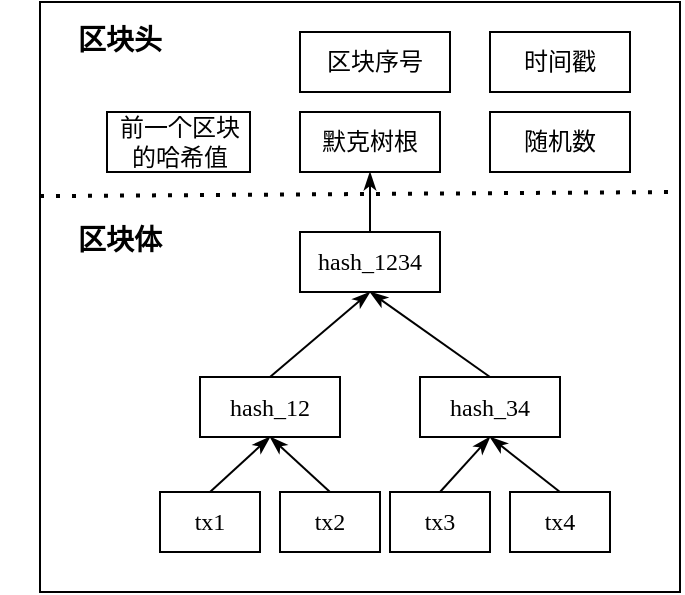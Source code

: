 <mxfile version="21.3.2" type="github">
  <diagram id="3rsK4sRMyDqufHuRaAZe" name="Page-1">
    <mxGraphModel dx="1434" dy="708" grid="1" gridSize="10" guides="1" tooltips="1" connect="1" arrows="1" fold="1" page="1" pageScale="1" pageWidth="827" pageHeight="1169" math="0" shadow="0">
      <root>
        <mxCell id="0" />
        <mxCell id="1" parent="0" />
        <mxCell id="Eku0pKUzbgy1wHCtAKzw-3" value="" style="rounded=0;whiteSpace=wrap;html=1;strokeColor=default;fontFamily=宋体;fontSize=12;fontColor=default;fillColor=none;" parent="1" vertex="1">
          <mxGeometry x="160" y="315" width="320" height="295" as="geometry" />
        </mxCell>
        <mxCell id="U90KXrBJ-N6k7Ng19d0M-2" value="前一个区块的哈希值" style="rounded=0;whiteSpace=wrap;html=1;fillColor=default;fontSize=12;fontFamily=宋体;" parent="1" vertex="1">
          <mxGeometry x="193.5" y="370" width="71.5" height="30" as="geometry" />
        </mxCell>
        <mxCell id="U90KXrBJ-N6k7Ng19d0M-4" value="默克树根" style="rounded=0;whiteSpace=wrap;html=1;fillColor=default;fontSize=12;fontFamily=宋体;" parent="1" vertex="1">
          <mxGeometry x="290" y="370" width="70" height="30" as="geometry" />
        </mxCell>
        <mxCell id="U90KXrBJ-N6k7Ng19d0M-5" value="时间戳" style="rounded=0;whiteSpace=wrap;html=1;fillColor=default;fontSize=12;fontFamily=宋体;" parent="1" vertex="1">
          <mxGeometry x="385" y="330" width="70" height="30" as="geometry" />
        </mxCell>
        <mxCell id="U90KXrBJ-N6k7Ng19d0M-50" value="&lt;span style=&quot;font-size: 14px;&quot;&gt;&lt;b style=&quot;font-size: 14px;&quot;&gt;区块体&lt;/b&gt;&lt;/span&gt;" style="text;html=1;strokeColor=none;fillColor=none;align=center;verticalAlign=middle;whiteSpace=wrap;rounded=0;fontSize=14;fontFamily=宋体;" parent="1" vertex="1">
          <mxGeometry x="140" y="420" width="120" height="30" as="geometry" />
        </mxCell>
        <mxCell id="U90KXrBJ-N6k7Ng19d0M-51" value="&lt;span style=&quot;font-size: 14px;&quot;&gt;&lt;b style=&quot;font-size: 14px;&quot;&gt;区块头&lt;/b&gt;&lt;/span&gt;" style="text;html=1;strokeColor=none;fillColor=none;align=center;verticalAlign=middle;whiteSpace=wrap;rounded=0;fontSize=14;fontFamily=宋体;" parent="1" vertex="1">
          <mxGeometry x="140" y="320" width="120" height="30" as="geometry" />
        </mxCell>
        <mxCell id="U90KXrBJ-N6k7Ng19d0M-115" value="区块序号" style="rounded=0;whiteSpace=wrap;html=1;fillColor=default;fontSize=12;fontFamily=宋体;" parent="1" vertex="1">
          <mxGeometry x="290" y="330" width="75" height="30" as="geometry" />
        </mxCell>
        <mxCell id="Eku0pKUzbgy1wHCtAKzw-1" value="hash_1234" style="rounded=0;whiteSpace=wrap;html=1;fillColor=default;fontSize=12;fontFamily=Times New Roman;" parent="1" vertex="1">
          <mxGeometry x="290" y="430" width="70" height="30" as="geometry" />
        </mxCell>
        <mxCell id="azaXkCB6HdsnD8nDRbe0-1" value="" style="endArrow=none;dashed=1;html=1;dashPattern=1 3;strokeWidth=2;rounded=0;exitX=0;exitY=0.329;exitDx=0;exitDy=0;entryX=0.997;entryY=0.322;entryDx=0;entryDy=0;entryPerimeter=0;exitPerimeter=0;fontSize=12;fontFamily=宋体;" parent="1" source="Eku0pKUzbgy1wHCtAKzw-3" target="Eku0pKUzbgy1wHCtAKzw-3" edge="1">
          <mxGeometry width="50" height="50" relative="1" as="geometry">
            <mxPoint x="390" y="410" as="sourcePoint" />
            <mxPoint x="440" y="360" as="targetPoint" />
          </mxGeometry>
        </mxCell>
        <mxCell id="azaXkCB6HdsnD8nDRbe0-2" value="随机数" style="rounded=0;whiteSpace=wrap;html=1;fillColor=default;fontSize=12;fontFamily=宋体;" parent="1" vertex="1">
          <mxGeometry x="385" y="370" width="70" height="30" as="geometry" />
        </mxCell>
        <mxCell id="azaXkCB6HdsnD8nDRbe0-3" value="hash_12" style="rounded=0;whiteSpace=wrap;html=1;fillColor=default;fontSize=12;fontFamily=Times New Roman;" parent="1" vertex="1">
          <mxGeometry x="240" y="502.5" width="70" height="30" as="geometry" />
        </mxCell>
        <mxCell id="azaXkCB6HdsnD8nDRbe0-4" value="tx1" style="rounded=0;whiteSpace=wrap;html=1;fillColor=default;fontSize=12;fontFamily=Times New Roman;" parent="1" vertex="1">
          <mxGeometry x="220" y="560" width="50" height="30" as="geometry" />
        </mxCell>
        <mxCell id="azaXkCB6HdsnD8nDRbe0-5" value="tx2" style="rounded=0;whiteSpace=wrap;html=1;fillColor=default;fontSize=12;fontFamily=Times New Roman;" parent="1" vertex="1">
          <mxGeometry x="280" y="560" width="50" height="30" as="geometry" />
        </mxCell>
        <mxCell id="azaXkCB6HdsnD8nDRbe0-6" value="hash_34" style="rounded=0;whiteSpace=wrap;html=1;fillColor=default;fontSize=12;fontFamily=Times New Roman;" parent="1" vertex="1">
          <mxGeometry x="350" y="502.5" width="70" height="30" as="geometry" />
        </mxCell>
        <mxCell id="azaXkCB6HdsnD8nDRbe0-14" value="" style="endArrow=classicThin;html=1;rounded=0;exitX=0.5;exitY=0;exitDx=0;exitDy=0;entryX=0.5;entryY=1;entryDx=0;entryDy=0;endFill=1;fontSize=12;fontFamily=Times New Roman;" parent="1" source="azaXkCB6HdsnD8nDRbe0-4" target="azaXkCB6HdsnD8nDRbe0-3" edge="1">
          <mxGeometry width="50" height="50" relative="1" as="geometry">
            <mxPoint x="220" y="580" as="sourcePoint" />
            <mxPoint x="250" y="530" as="targetPoint" />
          </mxGeometry>
        </mxCell>
        <mxCell id="azaXkCB6HdsnD8nDRbe0-16" value="" style="endArrow=classicThin;html=1;rounded=0;exitX=0.5;exitY=0;exitDx=0;exitDy=0;endFill=1;entryX=0.5;entryY=1;entryDx=0;entryDy=0;fontSize=12;fontFamily=Times New Roman;" parent="1" source="azaXkCB6HdsnD8nDRbe0-5" target="azaXkCB6HdsnD8nDRbe0-3" edge="1">
          <mxGeometry width="50" height="50" relative="1" as="geometry">
            <mxPoint x="215" y="570" as="sourcePoint" />
            <mxPoint x="265" y="542.5" as="targetPoint" />
          </mxGeometry>
        </mxCell>
        <mxCell id="azaXkCB6HdsnD8nDRbe0-17" value="" style="endArrow=classicThin;html=1;rounded=0;exitX=0.5;exitY=0;exitDx=0;exitDy=0;entryX=0.5;entryY=1;entryDx=0;entryDy=0;endFill=1;fontSize=12;fontFamily=Times New Roman;" parent="1" source="azaXkCB6HdsnD8nDRbe0-22" target="azaXkCB6HdsnD8nDRbe0-6" edge="1">
          <mxGeometry width="50" height="50" relative="1" as="geometry">
            <mxPoint x="379" y="560" as="sourcePoint" />
            <mxPoint x="429" y="532.5" as="targetPoint" />
          </mxGeometry>
        </mxCell>
        <mxCell id="azaXkCB6HdsnD8nDRbe0-18" value="" style="endArrow=classicThin;html=1;rounded=0;exitX=0.5;exitY=0;exitDx=0;exitDy=0;endFill=1;entryX=0.5;entryY=1;entryDx=0;entryDy=0;fontSize=12;fontFamily=Times New Roman;" parent="1" source="azaXkCB6HdsnD8nDRbe0-23" target="azaXkCB6HdsnD8nDRbe0-6" edge="1">
          <mxGeometry width="50" height="50" relative="1" as="geometry">
            <mxPoint x="474" y="560" as="sourcePoint" />
            <mxPoint x="429" y="532.5" as="targetPoint" />
          </mxGeometry>
        </mxCell>
        <mxCell id="azaXkCB6HdsnD8nDRbe0-19" value="" style="endArrow=classicThin;html=1;rounded=0;exitX=0.5;exitY=0;exitDx=0;exitDy=0;entryX=0.5;entryY=1;entryDx=0;entryDy=0;endFill=1;fontSize=12;fontFamily=Times New Roman;" parent="1" source="azaXkCB6HdsnD8nDRbe0-3" target="Eku0pKUzbgy1wHCtAKzw-1" edge="1">
          <mxGeometry width="50" height="50" relative="1" as="geometry">
            <mxPoint x="252.5" y="502.5" as="sourcePoint" />
            <mxPoint x="302.5" y="475" as="targetPoint" />
          </mxGeometry>
        </mxCell>
        <mxCell id="azaXkCB6HdsnD8nDRbe0-20" value="" style="endArrow=classicThin;html=1;rounded=0;exitX=0.5;exitY=0;exitDx=0;exitDy=0;endFill=1;entryX=0.5;entryY=1;entryDx=0;entryDy=0;fontSize=12;fontFamily=Times New Roman;" parent="1" source="azaXkCB6HdsnD8nDRbe0-6" target="Eku0pKUzbgy1wHCtAKzw-1" edge="1">
          <mxGeometry width="50" height="50" relative="1" as="geometry">
            <mxPoint x="347.5" y="502.5" as="sourcePoint" />
            <mxPoint x="302.5" y="475" as="targetPoint" />
          </mxGeometry>
        </mxCell>
        <mxCell id="azaXkCB6HdsnD8nDRbe0-21" value="" style="endArrow=classicThin;html=1;rounded=0;exitX=0.5;exitY=0;exitDx=0;exitDy=0;endFill=1;entryX=0.5;entryY=1;entryDx=0;entryDy=0;fontSize=12;fontFamily=宋体;" parent="1" source="Eku0pKUzbgy1wHCtAKzw-1" target="U90KXrBJ-N6k7Ng19d0M-4" edge="1">
          <mxGeometry width="50" height="50" relative="1" as="geometry">
            <mxPoint x="435" y="512.5" as="sourcePoint" />
            <mxPoint x="337.5" y="470" as="targetPoint" />
          </mxGeometry>
        </mxCell>
        <mxCell id="azaXkCB6HdsnD8nDRbe0-22" value="tx3" style="rounded=0;whiteSpace=wrap;html=1;fillColor=default;fontSize=12;fontFamily=Times New Roman;" parent="1" vertex="1">
          <mxGeometry x="335" y="560" width="50" height="30" as="geometry" />
        </mxCell>
        <mxCell id="azaXkCB6HdsnD8nDRbe0-23" value="tx4" style="rounded=0;whiteSpace=wrap;html=1;fillColor=default;fontSize=12;fontFamily=Times New Roman;" parent="1" vertex="1">
          <mxGeometry x="395" y="560" width="50" height="30" as="geometry" />
        </mxCell>
      </root>
    </mxGraphModel>
  </diagram>
</mxfile>
